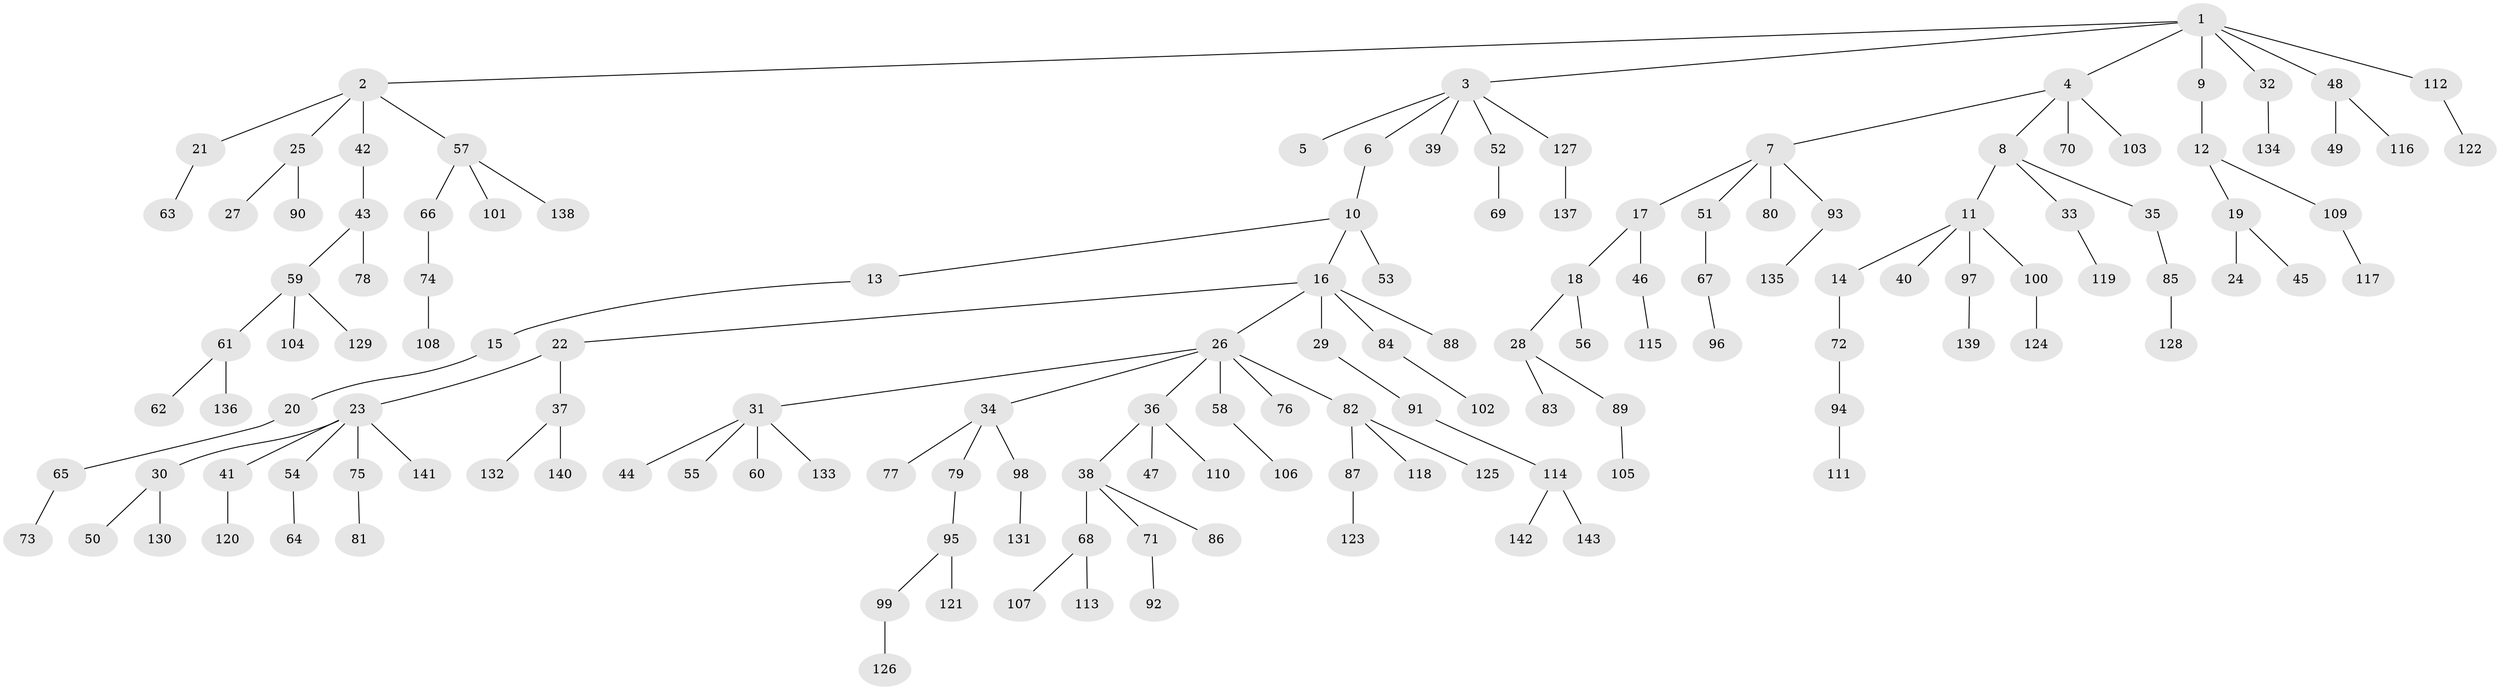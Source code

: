 // coarse degree distribution, {7: 0.019801980198019802, 6: 0.019801980198019802, 5: 0.019801980198019802, 4: 0.019801980198019802, 2: 0.22772277227722773, 8: 0.009900990099009901, 3: 0.1188118811881188, 1: 0.5544554455445545, 10: 0.009900990099009901}
// Generated by graph-tools (version 1.1) at 2025/24/03/03/25 07:24:07]
// undirected, 143 vertices, 142 edges
graph export_dot {
graph [start="1"]
  node [color=gray90,style=filled];
  1;
  2;
  3;
  4;
  5;
  6;
  7;
  8;
  9;
  10;
  11;
  12;
  13;
  14;
  15;
  16;
  17;
  18;
  19;
  20;
  21;
  22;
  23;
  24;
  25;
  26;
  27;
  28;
  29;
  30;
  31;
  32;
  33;
  34;
  35;
  36;
  37;
  38;
  39;
  40;
  41;
  42;
  43;
  44;
  45;
  46;
  47;
  48;
  49;
  50;
  51;
  52;
  53;
  54;
  55;
  56;
  57;
  58;
  59;
  60;
  61;
  62;
  63;
  64;
  65;
  66;
  67;
  68;
  69;
  70;
  71;
  72;
  73;
  74;
  75;
  76;
  77;
  78;
  79;
  80;
  81;
  82;
  83;
  84;
  85;
  86;
  87;
  88;
  89;
  90;
  91;
  92;
  93;
  94;
  95;
  96;
  97;
  98;
  99;
  100;
  101;
  102;
  103;
  104;
  105;
  106;
  107;
  108;
  109;
  110;
  111;
  112;
  113;
  114;
  115;
  116;
  117;
  118;
  119;
  120;
  121;
  122;
  123;
  124;
  125;
  126;
  127;
  128;
  129;
  130;
  131;
  132;
  133;
  134;
  135;
  136;
  137;
  138;
  139;
  140;
  141;
  142;
  143;
  1 -- 2;
  1 -- 3;
  1 -- 4;
  1 -- 9;
  1 -- 32;
  1 -- 48;
  1 -- 112;
  2 -- 21;
  2 -- 25;
  2 -- 42;
  2 -- 57;
  3 -- 5;
  3 -- 6;
  3 -- 39;
  3 -- 52;
  3 -- 127;
  4 -- 7;
  4 -- 8;
  4 -- 70;
  4 -- 103;
  6 -- 10;
  7 -- 17;
  7 -- 51;
  7 -- 80;
  7 -- 93;
  8 -- 11;
  8 -- 33;
  8 -- 35;
  9 -- 12;
  10 -- 13;
  10 -- 16;
  10 -- 53;
  11 -- 14;
  11 -- 40;
  11 -- 97;
  11 -- 100;
  12 -- 19;
  12 -- 109;
  13 -- 15;
  14 -- 72;
  15 -- 20;
  16 -- 22;
  16 -- 26;
  16 -- 29;
  16 -- 84;
  16 -- 88;
  17 -- 18;
  17 -- 46;
  18 -- 28;
  18 -- 56;
  19 -- 24;
  19 -- 45;
  20 -- 65;
  21 -- 63;
  22 -- 23;
  22 -- 37;
  23 -- 30;
  23 -- 41;
  23 -- 54;
  23 -- 75;
  23 -- 141;
  25 -- 27;
  25 -- 90;
  26 -- 31;
  26 -- 34;
  26 -- 36;
  26 -- 58;
  26 -- 76;
  26 -- 82;
  28 -- 83;
  28 -- 89;
  29 -- 91;
  30 -- 50;
  30 -- 130;
  31 -- 44;
  31 -- 55;
  31 -- 60;
  31 -- 133;
  32 -- 134;
  33 -- 119;
  34 -- 77;
  34 -- 79;
  34 -- 98;
  35 -- 85;
  36 -- 38;
  36 -- 47;
  36 -- 110;
  37 -- 132;
  37 -- 140;
  38 -- 68;
  38 -- 71;
  38 -- 86;
  41 -- 120;
  42 -- 43;
  43 -- 59;
  43 -- 78;
  46 -- 115;
  48 -- 49;
  48 -- 116;
  51 -- 67;
  52 -- 69;
  54 -- 64;
  57 -- 66;
  57 -- 101;
  57 -- 138;
  58 -- 106;
  59 -- 61;
  59 -- 104;
  59 -- 129;
  61 -- 62;
  61 -- 136;
  65 -- 73;
  66 -- 74;
  67 -- 96;
  68 -- 107;
  68 -- 113;
  71 -- 92;
  72 -- 94;
  74 -- 108;
  75 -- 81;
  79 -- 95;
  82 -- 87;
  82 -- 118;
  82 -- 125;
  84 -- 102;
  85 -- 128;
  87 -- 123;
  89 -- 105;
  91 -- 114;
  93 -- 135;
  94 -- 111;
  95 -- 99;
  95 -- 121;
  97 -- 139;
  98 -- 131;
  99 -- 126;
  100 -- 124;
  109 -- 117;
  112 -- 122;
  114 -- 142;
  114 -- 143;
  127 -- 137;
}
